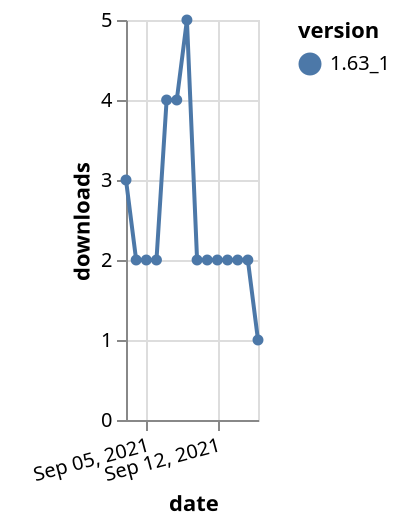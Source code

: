 {"$schema": "https://vega.github.io/schema/vega-lite/v5.json", "description": "A simple bar chart with embedded data.", "data": {"values": [{"date": "2021-09-03", "total": 6809, "delta": 3, "version": "1.63_1"}, {"date": "2021-09-04", "total": 6811, "delta": 2, "version": "1.63_1"}, {"date": "2021-09-05", "total": 6813, "delta": 2, "version": "1.63_1"}, {"date": "2021-09-06", "total": 6815, "delta": 2, "version": "1.63_1"}, {"date": "2021-09-07", "total": 6819, "delta": 4, "version": "1.63_1"}, {"date": "2021-09-08", "total": 6823, "delta": 4, "version": "1.63_1"}, {"date": "2021-09-09", "total": 6828, "delta": 5, "version": "1.63_1"}, {"date": "2021-09-10", "total": 6830, "delta": 2, "version": "1.63_1"}, {"date": "2021-09-11", "total": 6832, "delta": 2, "version": "1.63_1"}, {"date": "2021-09-12", "total": 6834, "delta": 2, "version": "1.63_1"}, {"date": "2021-09-13", "total": 6836, "delta": 2, "version": "1.63_1"}, {"date": "2021-09-14", "total": 6838, "delta": 2, "version": "1.63_1"}, {"date": "2021-09-15", "total": 6840, "delta": 2, "version": "1.63_1"}, {"date": "2021-09-16", "total": 6841, "delta": 1, "version": "1.63_1"}]}, "width": "container", "mark": {"type": "line", "point": {"filled": true}}, "encoding": {"x": {"field": "date", "type": "temporal", "timeUnit": "yearmonthdate", "title": "date", "axis": {"labelAngle": -15}}, "y": {"field": "delta", "type": "quantitative", "title": "downloads"}, "color": {"field": "version", "type": "nominal"}, "tooltip": {"field": "delta"}}}